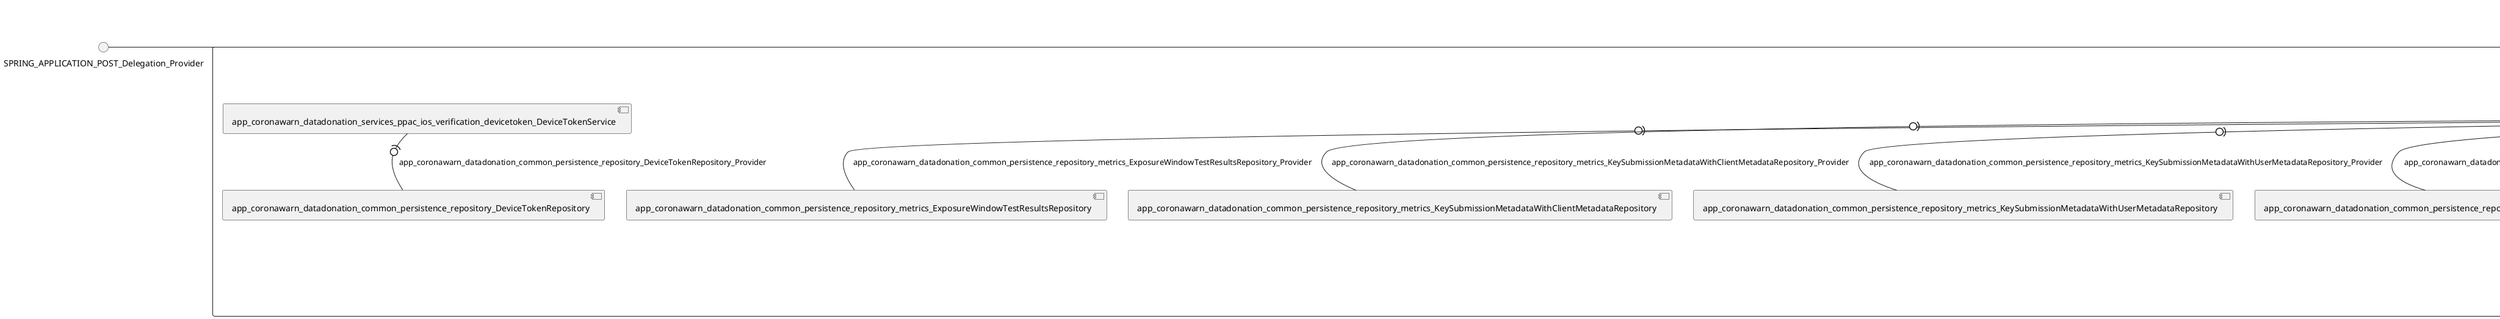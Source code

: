 @startuml
skinparam fixCircleLabelOverlapping true
skinparam componentStyle uml2
() SPRING_APPLICATION_POST_Delegation_Provider
() SPRING_APPLICATION_dat_POST_2_Delegation_Provider
() SPRING_APPLICATION_dat_POST_Delegation_Provider
() SPRING_APPLICATION_delete_DELETE_Delegation_Provider
() SPRING_APPLICATION_els_POST_2_Delegation_Provider
() SPRING_APPLICATION_els_POST_3_Delegation_Provider
() SPRING_APPLICATION_els_POST_Delegation_Provider
() SPRING_APPLICATION_gen_els_GET_Delegation_Provider
() SPRING_APPLICATION_gen_otp_GET_Delegation_Provider
() SPRING_APPLICATION_gen_srs_GET_Delegation_Provider
() SPRING_APPLICATION_otp_POST_2_Delegation_Provider
() SPRING_APPLICATION_otp_POST_3_Delegation_Provider
() SPRING_APPLICATION_otp_POST_Delegation_Provider
() SPRING_APPLICATION_srs_POST_2_Delegation_Provider
() SPRING_APPLICATION_srs_POST_3_Delegation_Provider
() SPRING_APPLICATION_srs_POST_Delegation_Provider
rectangle System {
[app_coronawarn_datadonation_common_persistence_repository_AndroidIdRepository] [[corona-warn-app-cwa-ppa-server.repository#_OABeEDFpEe-AbpuIXSalFg]]
[app_coronawarn_datadonation_common_persistence_repository_DeviceTokenRepository] [[corona-warn-app-cwa-ppa-server.repository#_OABeEDFpEe-AbpuIXSalFg]]
[app_coronawarn_datadonation_common_persistence_repository_metrics_ClientMetadataRepository] [[corona-warn-app-cwa-ppa-server.repository#_OABeEDFpEe-AbpuIXSalFg]]
[app_coronawarn_datadonation_common_persistence_repository_metrics_ExposureRiskMetadataRepository] [[corona-warn-app-cwa-ppa-server.repository#_OABeEDFpEe-AbpuIXSalFg]]
[app_coronawarn_datadonation_common_persistence_repository_metrics_ExposureWindowRepository] [[corona-warn-app-cwa-ppa-server.repository#_OABeEDFpEe-AbpuIXSalFg]]
[app_coronawarn_datadonation_common_persistence_repository_metrics_ExposureWindowTestResultsRepository] [[corona-warn-app-cwa-ppa-server.repository#_OABeEDFpEe-AbpuIXSalFg]]
[app_coronawarn_datadonation_common_persistence_repository_metrics_KeySubmissionMetadataWithClientMetadataRepository] [[corona-warn-app-cwa-ppa-server.repository#_OABeEDFpEe-AbpuIXSalFg]]
[app_coronawarn_datadonation_common_persistence_repository_metrics_KeySubmissionMetadataWithUserMetadataRepository] [[corona-warn-app-cwa-ppa-server.repository#_OABeEDFpEe-AbpuIXSalFg]]
[app_coronawarn_datadonation_common_persistence_repository_metrics_SummarizedExposureWindowsWithUserMetadataRepository] [[corona-warn-app-cwa-ppa-server.repository#_OABeEDFpEe-AbpuIXSalFg]]
[app_coronawarn_datadonation_common_persistence_repository_metrics_TestResultMetadataRepository] [[corona-warn-app-cwa-ppa-server.repository#_OABeEDFpEe-AbpuIXSalFg]]
[app_coronawarn_datadonation_common_persistence_repository_metrics_UserMetadataRepository] [[corona-warn-app-cwa-ppa-server.repository#_OABeEDFpEe-AbpuIXSalFg]]
[app_coronawarn_datadonation_common_persistence_repository_ppac_android_SaltRepository] [[corona-warn-app-cwa-ppa-server.repository#_OABeEDFpEe-AbpuIXSalFg]]
[app_coronawarn_datadonation_common_persistence_service_AndroidIdService] [[corona-warn-app-cwa-ppa-server.repository#_OABeEDFpEe-AbpuIXSalFg]]
[app_coronawarn_datadonation_common_persistence_service_ElsOtpService] [[corona-warn-app-cwa-ppa-server.repository#_OABeEDFpEe-AbpuIXSalFg]]
[app_coronawarn_datadonation_common_persistence_service_OtpService] [[corona-warn-app-cwa-ppa-server.repository#_OABeEDFpEe-AbpuIXSalFg]]
[app_coronawarn_datadonation_common_persistence_service_PpaDataService] [[corona-warn-app-cwa-ppa-server.repository#_OABeEDFpEe-AbpuIXSalFg]]
[app_coronawarn_datadonation_common_persistence_service_SaltService] [[corona-warn-app-cwa-ppa-server.repository#_OABeEDFpEe-AbpuIXSalFg]]
[app_coronawarn_datadonation_common_persistence_service_SrsOtpService] [[corona-warn-app-cwa-ppa-server.repository#_OABeEDFpEe-AbpuIXSalFg]]
[app_coronawarn_datadonation_services_edus_otp_GenerateOtpController] [[corona-warn-app-cwa-ppa-server.repository#_OABeEDFpEe-AbpuIXSalFg]]
[app_coronawarn_datadonation_services_edus_otp_OtpController] [[corona-warn-app-cwa-ppa-server.repository#_OABeEDFpEe-AbpuIXSalFg]]
[app_coronawarn_datadonation_services_els_otp_ElsOtpController] [[corona-warn-app-cwa-ppa-server.repository#_OABeEDFpEe-AbpuIXSalFg]]
[app_coronawarn_datadonation_services_els_otp_GenerateElsOtpController] [[corona-warn-app-cwa-ppa-server.repository#_OABeEDFpEe-AbpuIXSalFg]]
[app_coronawarn_datadonation_services_ppac_android_attestation_DeviceAttestationVerifier] [[corona-warn-app-cwa-ppa-server.repository#_OABeEDFpEe-AbpuIXSalFg]]
[app_coronawarn_datadonation_services_ppac_android_attestation_ProdAndroidIdVerificationStrategy] [[corona-warn-app-cwa-ppa-server.repository#_OABeEDFpEe-AbpuIXSalFg]]
[app_coronawarn_datadonation_services_ppac_android_attestation_ProdSrsRateLimitVerificationStrategy] [[corona-warn-app-cwa-ppa-server.repository#_OABeEDFpEe-AbpuIXSalFg]]
[app_coronawarn_datadonation_services_ppac_android_attestation_TestSrsRateLimitVerificationStrategy] [[corona-warn-app-cwa-ppa-server.repository#_OABeEDFpEe-AbpuIXSalFg]]
[app_coronawarn_datadonation_services_ppac_android_controller_AndroidController] [[corona-warn-app-cwa-ppa-server.repository#_OABeEDFpEe-AbpuIXSalFg]]
[app_coronawarn_datadonation_services_ppac_android_controller_DeleteSaltController] [[corona-warn-app-cwa-ppa-server.repository#_OABeEDFpEe-AbpuIXSalFg]]
[app_coronawarn_datadonation_services_ppac_android_controller_PpaDataRequestAndroidConverter] [[corona-warn-app-cwa-ppa-server.repository#_OABeEDFpEe-AbpuIXSalFg]]
[app_coronawarn_datadonation_services_ppac_android_controller_validation_PpaDataRequestAndroidValidator] [[corona-warn-app-cwa-ppa-server.repository#_OABeEDFpEe-AbpuIXSalFg]]
[app_coronawarn_datadonation_services_ppac_commons_FakeRequestController] [[corona-warn-app-cwa-ppa-server.repository#_OABeEDFpEe-AbpuIXSalFg]]
[app_coronawarn_datadonation_services_ppac_ios_controller_IosController] [[corona-warn-app-cwa-ppa-server.repository#_OABeEDFpEe-AbpuIXSalFg]]
[app_coronawarn_datadonation_services_ppac_ios_controller_PpaDataRequestIosConverter] [[corona-warn-app-cwa-ppa-server.repository#_OABeEDFpEe-AbpuIXSalFg]]
[app_coronawarn_datadonation_services_ppac_ios_verification_PpacProcessor] [[corona-warn-app-cwa-ppa-server.repository#_OABeEDFpEe-AbpuIXSalFg]]
[app_coronawarn_datadonation_services_ppac_ios_verification_devicetoken_DeviceTokenService] [[corona-warn-app-cwa-ppa-server.repository#_OABeEDFpEe-AbpuIXSalFg]]
[app_coronawarn_datadonation_services_ppac_otp_GenerateSrsOtpController] [[corona-warn-app-cwa-ppa-server.repository#_OABeEDFpEe-AbpuIXSalFg]]
[app_coronawarn_datadonation_services_srs_otp_SrsOtpController] [[corona-warn-app-cwa-ppa-server.repository#_OABeEDFpEe-AbpuIXSalFg]]
port SPRING_APPLICATION_POST_Provider
SPRING_APPLICATION_POST_Delegation_Provider - SPRING_APPLICATION_POST_Provider
SPRING_APPLICATION_POST_Provider - [app_coronawarn_datadonation_services_ppac_commons_FakeRequestController]
port SPRING_APPLICATION_dat_POST_2_Provider
SPRING_APPLICATION_dat_POST_2_Delegation_Provider - SPRING_APPLICATION_dat_POST_2_Provider
SPRING_APPLICATION_dat_POST_2_Provider - [app_coronawarn_datadonation_services_ppac_android_controller_AndroidController]
port SPRING_APPLICATION_dat_POST_Provider
SPRING_APPLICATION_dat_POST_Delegation_Provider - SPRING_APPLICATION_dat_POST_Provider
SPRING_APPLICATION_dat_POST_Provider - [app_coronawarn_datadonation_services_ppac_ios_controller_IosController]
port SPRING_APPLICATION_delete_DELETE_Provider
SPRING_APPLICATION_delete_DELETE_Delegation_Provider - SPRING_APPLICATION_delete_DELETE_Provider
SPRING_APPLICATION_delete_DELETE_Provider - [app_coronawarn_datadonation_services_ppac_android_controller_DeleteSaltController]
port SPRING_APPLICATION_els_POST_2_Provider
SPRING_APPLICATION_els_POST_2_Delegation_Provider - SPRING_APPLICATION_els_POST_2_Provider
SPRING_APPLICATION_els_POST_2_Provider - [app_coronawarn_datadonation_services_els_otp_ElsOtpController]
port SPRING_APPLICATION_els_POST_3_Provider
SPRING_APPLICATION_els_POST_3_Delegation_Provider - SPRING_APPLICATION_els_POST_3_Provider
SPRING_APPLICATION_els_POST_3_Provider - [app_coronawarn_datadonation_services_ppac_ios_controller_IosController]
port SPRING_APPLICATION_els_POST_Provider
SPRING_APPLICATION_els_POST_Delegation_Provider - SPRING_APPLICATION_els_POST_Provider
SPRING_APPLICATION_els_POST_Provider - [app_coronawarn_datadonation_services_ppac_android_controller_AndroidController]
port SPRING_APPLICATION_gen_els_GET_Provider
SPRING_APPLICATION_gen_els_GET_Delegation_Provider - SPRING_APPLICATION_gen_els_GET_Provider
SPRING_APPLICATION_gen_els_GET_Provider - [app_coronawarn_datadonation_services_els_otp_GenerateElsOtpController]
port SPRING_APPLICATION_gen_otp_GET_Provider
SPRING_APPLICATION_gen_otp_GET_Delegation_Provider - SPRING_APPLICATION_gen_otp_GET_Provider
SPRING_APPLICATION_gen_otp_GET_Provider - [app_coronawarn_datadonation_services_edus_otp_GenerateOtpController]
port SPRING_APPLICATION_gen_srs_GET_Provider
SPRING_APPLICATION_gen_srs_GET_Delegation_Provider - SPRING_APPLICATION_gen_srs_GET_Provider
SPRING_APPLICATION_gen_srs_GET_Provider - [app_coronawarn_datadonation_services_ppac_otp_GenerateSrsOtpController]
port SPRING_APPLICATION_otp_POST_2_Provider
SPRING_APPLICATION_otp_POST_2_Delegation_Provider - SPRING_APPLICATION_otp_POST_2_Provider
SPRING_APPLICATION_otp_POST_2_Provider - [app_coronawarn_datadonation_services_ppac_ios_controller_IosController]
port SPRING_APPLICATION_otp_POST_3_Provider
SPRING_APPLICATION_otp_POST_3_Delegation_Provider - SPRING_APPLICATION_otp_POST_3_Provider
SPRING_APPLICATION_otp_POST_3_Provider - [app_coronawarn_datadonation_services_ppac_android_controller_AndroidController]
port SPRING_APPLICATION_otp_POST_Provider
SPRING_APPLICATION_otp_POST_Delegation_Provider - SPRING_APPLICATION_otp_POST_Provider
SPRING_APPLICATION_otp_POST_Provider - [app_coronawarn_datadonation_services_edus_otp_OtpController]
port SPRING_APPLICATION_srs_POST_2_Provider
SPRING_APPLICATION_srs_POST_2_Delegation_Provider - SPRING_APPLICATION_srs_POST_2_Provider
SPRING_APPLICATION_srs_POST_2_Provider - [app_coronawarn_datadonation_services_srs_otp_SrsOtpController]
port SPRING_APPLICATION_srs_POST_3_Provider
SPRING_APPLICATION_srs_POST_3_Delegation_Provider - SPRING_APPLICATION_srs_POST_3_Provider
SPRING_APPLICATION_srs_POST_3_Provider - [app_coronawarn_datadonation_services_ppac_ios_controller_IosController]
port SPRING_APPLICATION_srs_POST_Provider
SPRING_APPLICATION_srs_POST_Delegation_Provider - SPRING_APPLICATION_srs_POST_Provider
SPRING_APPLICATION_srs_POST_Provider - [app_coronawarn_datadonation_services_ppac_android_controller_AndroidController]
[app_coronawarn_datadonation_common_persistence_service_AndroidIdService] -(0- [app_coronawarn_datadonation_common_persistence_repository_AndroidIdRepository] : app_coronawarn_datadonation_common_persistence_repository_AndroidIdRepository_Provider
[app_coronawarn_datadonation_services_ppac_ios_verification_devicetoken_DeviceTokenService] -(0- [app_coronawarn_datadonation_common_persistence_repository_DeviceTokenRepository] : app_coronawarn_datadonation_common_persistence_repository_DeviceTokenRepository_Provider
[app_coronawarn_datadonation_common_persistence_service_PpaDataService] -(0- [app_coronawarn_datadonation_common_persistence_repository_metrics_ClientMetadataRepository] : app_coronawarn_datadonation_common_persistence_repository_metrics_ClientMetadataRepository_Provider
[app_coronawarn_datadonation_common_persistence_service_PpaDataService] -(0- [app_coronawarn_datadonation_common_persistence_repository_metrics_ExposureRiskMetadataRepository] : app_coronawarn_datadonation_common_persistence_repository_metrics_ExposureRiskMetadataRepository_Provider
[app_coronawarn_datadonation_common_persistence_service_PpaDataService] -(0- [app_coronawarn_datadonation_common_persistence_repository_metrics_ExposureWindowRepository] : app_coronawarn_datadonation_common_persistence_repository_metrics_ExposureWindowRepository_Provider
[app_coronawarn_datadonation_common_persistence_service_PpaDataService] -(0- [app_coronawarn_datadonation_common_persistence_repository_metrics_ExposureWindowTestResultsRepository] : app_coronawarn_datadonation_common_persistence_repository_metrics_ExposureWindowTestResultsRepository_Provider
[app_coronawarn_datadonation_common_persistence_service_PpaDataService] -(0- [app_coronawarn_datadonation_common_persistence_repository_metrics_KeySubmissionMetadataWithClientMetadataRepository] : app_coronawarn_datadonation_common_persistence_repository_metrics_KeySubmissionMetadataWithClientMetadataRepository_Provider
[app_coronawarn_datadonation_common_persistence_service_PpaDataService] -(0- [app_coronawarn_datadonation_common_persistence_repository_metrics_KeySubmissionMetadataWithUserMetadataRepository] : app_coronawarn_datadonation_common_persistence_repository_metrics_KeySubmissionMetadataWithUserMetadataRepository_Provider
[app_coronawarn_datadonation_common_persistence_service_PpaDataService] -(0- [app_coronawarn_datadonation_common_persistence_repository_metrics_SummarizedExposureWindowsWithUserMetadataRepository] : app_coronawarn_datadonation_common_persistence_repository_metrics_SummarizedExposureWindowsWithUserMetadataRepository_Provider
[app_coronawarn_datadonation_common_persistence_service_PpaDataService] -(0- [app_coronawarn_datadonation_common_persistence_repository_metrics_TestResultMetadataRepository] : app_coronawarn_datadonation_common_persistence_repository_metrics_TestResultMetadataRepository_Provider
[app_coronawarn_datadonation_common_persistence_service_PpaDataService] -(0- [app_coronawarn_datadonation_common_persistence_repository_metrics_UserMetadataRepository] : app_coronawarn_datadonation_common_persistence_repository_metrics_UserMetadataRepository_Provider
[app_coronawarn_datadonation_common_persistence_service_SaltService] -(0- [app_coronawarn_datadonation_common_persistence_repository_ppac_android_SaltRepository] : app_coronawarn_datadonation_common_persistence_repository_ppac_android_SaltRepository_Provider
[app_coronawarn_datadonation_services_ppac_android_controller_AndroidController] -(0- [app_coronawarn_datadonation_common_persistence_service_AndroidIdService] : app_coronawarn_datadonation_common_persistence_service_AndroidIdService_Provider
[app_coronawarn_datadonation_services_els_otp_GenerateElsOtpController] -(0- [app_coronawarn_datadonation_common_persistence_service_ElsOtpService] : app_coronawarn_datadonation_common_persistence_service_ElsOtpService_Provider
[app_coronawarn_datadonation_services_edus_otp_GenerateOtpController] -(0- [app_coronawarn_datadonation_common_persistence_service_OtpService] : app_coronawarn_datadonation_common_persistence_service_OtpService_Provider
[app_coronawarn_datadonation_services_ppac_android_controller_DeleteSaltController] -(0- [app_coronawarn_datadonation_common_persistence_service_SaltService] : app_coronawarn_datadonation_common_persistence_service_SaltService_Provider
[app_coronawarn_datadonation_services_ppac_otp_GenerateSrsOtpController] -(0- [app_coronawarn_datadonation_common_persistence_service_SrsOtpService] : app_coronawarn_datadonation_common_persistence_service_SrsOtpService_Provider
[app_coronawarn_datadonation_services_ppac_android_controller_AndroidController] -(0- [app_coronawarn_datadonation_services_ppac_android_attestation_ProdAndroidIdVerificationStrategy] : app_coronawarn_datadonation_services_ppac_android_attestation_AndroidIdVerificationStrategy_Provider
[app_coronawarn_datadonation_services_ppac_android_controller_AndroidController] -(0- [app_coronawarn_datadonation_services_ppac_android_attestation_DeviceAttestationVerifier] : app_coronawarn_datadonation_services_ppac_android_attestation_DeviceAttestationVerifier_Provider
[app_coronawarn_datadonation_services_ppac_android_controller_AndroidController] -(0- [app_coronawarn_datadonation_services_ppac_android_attestation_TestSrsRateLimitVerificationStrategy] : app_coronawarn_datadonation_services_ppac_android_attestation_SrsRateLimitVerificationStrategy_Provider
[app_coronawarn_datadonation_services_ppac_android_controller_AndroidController] -(0- [app_coronawarn_datadonation_services_ppac_android_attestation_ProdSrsRateLimitVerificationStrategy] : app_coronawarn_datadonation_services_ppac_android_attestation_SrsRateLimitVerificationStrategy_Provider
[app_coronawarn_datadonation_services_ppac_android_controller_AndroidController] -(0- [app_coronawarn_datadonation_services_ppac_android_controller_PpaDataRequestAndroidConverter] : app_coronawarn_datadonation_services_ppac_android_controller_PpaDataRequestAndroidConverter_Provider
[app_coronawarn_datadonation_services_ppac_android_controller_AndroidController] -(0- [app_coronawarn_datadonation_services_ppac_android_controller_validation_PpaDataRequestAndroidValidator] : app_coronawarn_datadonation_services_ppac_android_controller_validation_PpaDataRequestAndroidValidator_Provider
[app_coronawarn_datadonation_services_ppac_ios_controller_IosController] -(0- [app_coronawarn_datadonation_services_ppac_ios_controller_PpaDataRequestIosConverter] : app_coronawarn_datadonation_services_ppac_ios_controller_PpaDataRequestIosConverter_Provider
[app_coronawarn_datadonation_services_ppac_ios_controller_IosController] -(0- [app_coronawarn_datadonation_services_ppac_ios_verification_PpacProcessor] : app_coronawarn_datadonation_services_ppac_ios_verification_PpacProcessor_Provider
}

@enduml
